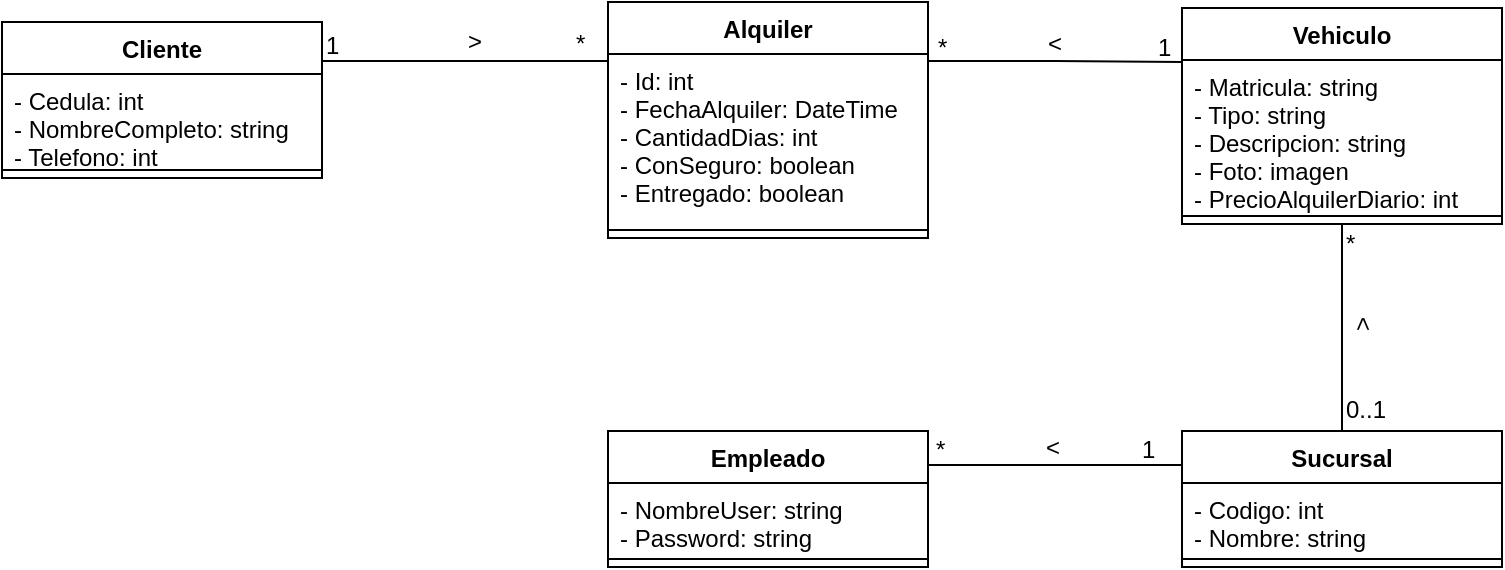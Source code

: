 <mxfile version="10.6.8" type="device"><diagram id="sUb_SmPoWXlqtrds75Ek" name="Page-1"><mxGraphModel dx="1394" dy="824" grid="1" gridSize="10" guides="1" tooltips="1" connect="1" arrows="1" fold="1" page="1" pageScale="1" pageWidth="827" pageHeight="1169" math="0" shadow="0"><root><mxCell id="0"/><mxCell id="1" parent="0"/><mxCell id="EVR1z02OUIfqv9okkxH7-9" style="edgeStyle=orthogonalEdgeStyle;rounded=0;orthogonalLoop=1;jettySize=auto;html=1;exitX=0.5;exitY=0;exitDx=0;exitDy=0;entryX=0.5;entryY=1;entryDx=0;entryDy=0;startArrow=none;startFill=0;endArrow=none;endFill=0;" parent="1" source="H_O9PIZBvJtAHBfvEm6J-1" target="H_O9PIZBvJtAHBfvEm6J-5" edge="1"><mxGeometry relative="1" as="geometry"/></mxCell><mxCell id="H_O9PIZBvJtAHBfvEm6J-1" value="Sucursal" style="swimlane;fontStyle=1;align=center;verticalAlign=top;childLayout=stackLayout;horizontal=1;startSize=26;horizontalStack=0;resizeParent=1;resizeParentMax=0;resizeLast=0;collapsible=1;marginBottom=0;" parent="1" vertex="1"><mxGeometry x="620" y="254.5" width="160" height="68" as="geometry"/></mxCell><mxCell id="H_O9PIZBvJtAHBfvEm6J-2" value="- Codigo: int&#10;- Nombre: string&#10;" style="text;strokeColor=none;fillColor=none;align=left;verticalAlign=top;spacingLeft=4;spacingRight=4;overflow=hidden;rotatable=0;points=[[0,0.5],[1,0.5]];portConstraint=eastwest;" parent="H_O9PIZBvJtAHBfvEm6J-1" vertex="1"><mxGeometry y="26" width="160" height="34" as="geometry"/></mxCell><mxCell id="H_O9PIZBvJtAHBfvEm6J-3" value="" style="line;strokeWidth=1;fillColor=none;align=left;verticalAlign=middle;spacingTop=-1;spacingLeft=3;spacingRight=3;rotatable=0;labelPosition=right;points=[];portConstraint=eastwest;" parent="H_O9PIZBvJtAHBfvEm6J-1" vertex="1"><mxGeometry y="60" width="160" height="8" as="geometry"/></mxCell><mxCell id="H_O9PIZBvJtAHBfvEm6J-5" value="Vehiculo" style="swimlane;fontStyle=1;align=center;verticalAlign=top;childLayout=stackLayout;horizontal=1;startSize=26;horizontalStack=0;resizeParent=1;resizeParentMax=0;resizeLast=0;collapsible=1;marginBottom=0;" parent="1" vertex="1"><mxGeometry x="620" y="43" width="160" height="108" as="geometry"/></mxCell><mxCell id="H_O9PIZBvJtAHBfvEm6J-6" value="- Matricula: string&#10;- Tipo: string&#10;- Descripcion: string&#10;- Foto: imagen&#10;- PrecioAlquilerDiario: int&#10;&#10;" style="text;strokeColor=none;fillColor=none;align=left;verticalAlign=top;spacingLeft=4;spacingRight=4;overflow=hidden;rotatable=0;points=[[0,0.5],[1,0.5]];portConstraint=eastwest;" parent="H_O9PIZBvJtAHBfvEm6J-5" vertex="1"><mxGeometry y="26" width="160" height="74" as="geometry"/></mxCell><mxCell id="H_O9PIZBvJtAHBfvEm6J-7" value="" style="line;strokeWidth=1;fillColor=none;align=left;verticalAlign=middle;spacingTop=-1;spacingLeft=3;spacingRight=3;rotatable=0;labelPosition=right;points=[];portConstraint=eastwest;" parent="H_O9PIZBvJtAHBfvEm6J-5" vertex="1"><mxGeometry y="100" width="160" height="8" as="geometry"/></mxCell><mxCell id="EVR1z02OUIfqv9okkxH7-6" style="edgeStyle=orthogonalEdgeStyle;rounded=0;orthogonalLoop=1;jettySize=auto;html=1;exitX=1;exitY=0.25;exitDx=0;exitDy=0;entryX=0;entryY=0.25;entryDx=0;entryDy=0;endArrow=none;endFill=0;" parent="1" source="H_O9PIZBvJtAHBfvEm6J-9" target="EVR1z02OUIfqv9okkxH7-1" edge="1"><mxGeometry relative="1" as="geometry"/></mxCell><mxCell id="H_O9PIZBvJtAHBfvEm6J-9" value="Cliente" style="swimlane;fontStyle=1;align=center;verticalAlign=top;childLayout=stackLayout;horizontal=1;startSize=26;horizontalStack=0;resizeParent=1;resizeParentMax=0;resizeLast=0;collapsible=1;marginBottom=0;" parent="1" vertex="1"><mxGeometry x="30" y="50" width="160" height="78" as="geometry"/></mxCell><mxCell id="H_O9PIZBvJtAHBfvEm6J-10" value="- Cedula: int&#10;- NombreCompleto: string&#10;- Telefono: int&#10;&#10;" style="text;strokeColor=none;fillColor=none;align=left;verticalAlign=top;spacingLeft=4;spacingRight=4;overflow=hidden;rotatable=0;points=[[0,0.5],[1,0.5]];portConstraint=eastwest;" parent="H_O9PIZBvJtAHBfvEm6J-9" vertex="1"><mxGeometry y="26" width="160" height="44" as="geometry"/></mxCell><mxCell id="H_O9PIZBvJtAHBfvEm6J-11" value="" style="line;strokeWidth=1;fillColor=none;align=left;verticalAlign=middle;spacingTop=-1;spacingLeft=3;spacingRight=3;rotatable=0;labelPosition=right;points=[];portConstraint=eastwest;" parent="H_O9PIZBvJtAHBfvEm6J-9" vertex="1"><mxGeometry y="70" width="160" height="8" as="geometry"/></mxCell><mxCell id="EVR1z02OUIfqv9okkxH7-8" style="edgeStyle=orthogonalEdgeStyle;rounded=0;orthogonalLoop=1;jettySize=auto;html=1;exitX=1;exitY=0.25;exitDx=0;exitDy=0;entryX=0;entryY=0.25;entryDx=0;entryDy=0;startArrow=none;startFill=0;endArrow=none;endFill=0;" parent="1" source="H_O9PIZBvJtAHBfvEm6J-13" target="H_O9PIZBvJtAHBfvEm6J-1" edge="1"><mxGeometry relative="1" as="geometry"/></mxCell><mxCell id="H_O9PIZBvJtAHBfvEm6J-13" value="Empleado" style="swimlane;fontStyle=1;align=center;verticalAlign=top;childLayout=stackLayout;horizontal=1;startSize=26;horizontalStack=0;resizeParent=1;resizeParentMax=0;resizeLast=0;collapsible=1;marginBottom=0;" parent="1" vertex="1"><mxGeometry x="333" y="254.5" width="160" height="68" as="geometry"/></mxCell><mxCell id="H_O9PIZBvJtAHBfvEm6J-14" value="- NombreUser: string&#10;- Password: string&#10;" style="text;strokeColor=none;fillColor=none;align=left;verticalAlign=top;spacingLeft=4;spacingRight=4;overflow=hidden;rotatable=0;points=[[0,0.5],[1,0.5]];portConstraint=eastwest;" parent="H_O9PIZBvJtAHBfvEm6J-13" vertex="1"><mxGeometry y="26" width="160" height="34" as="geometry"/></mxCell><mxCell id="H_O9PIZBvJtAHBfvEm6J-15" value="" style="line;strokeWidth=1;fillColor=none;align=left;verticalAlign=middle;spacingTop=-1;spacingLeft=3;spacingRight=3;rotatable=0;labelPosition=right;points=[];portConstraint=eastwest;" parent="H_O9PIZBvJtAHBfvEm6J-13" vertex="1"><mxGeometry y="60" width="160" height="8" as="geometry"/></mxCell><mxCell id="EVR1z02OUIfqv9okkxH7-7" style="edgeStyle=orthogonalEdgeStyle;rounded=0;orthogonalLoop=1;jettySize=auto;html=1;exitX=1;exitY=0.25;exitDx=0;exitDy=0;entryX=0;entryY=0.25;entryDx=0;entryDy=0;startArrow=none;startFill=0;endArrow=none;endFill=0;" parent="1" source="EVR1z02OUIfqv9okkxH7-1" target="H_O9PIZBvJtAHBfvEm6J-5" edge="1"><mxGeometry relative="1" as="geometry"/></mxCell><mxCell id="EVR1z02OUIfqv9okkxH7-1" value="Alquiler" style="swimlane;fontStyle=1;align=center;verticalAlign=top;childLayout=stackLayout;horizontal=1;startSize=26;horizontalStack=0;resizeParent=1;resizeParentMax=0;resizeLast=0;collapsible=1;marginBottom=0;" parent="1" vertex="1"><mxGeometry x="333" y="40" width="160" height="118" as="geometry"/></mxCell><mxCell id="EVR1z02OUIfqv9okkxH7-2" value="- Id: int&#10;- FechaAlquiler: DateTime&#10;- CantidadDias: int&#10;- ConSeguro: boolean&#10;- Entregado: boolean&#10;" style="text;strokeColor=none;fillColor=none;align=left;verticalAlign=top;spacingLeft=4;spacingRight=4;overflow=hidden;rotatable=0;points=[[0,0.5],[1,0.5]];portConstraint=eastwest;" parent="EVR1z02OUIfqv9okkxH7-1" vertex="1"><mxGeometry y="26" width="160" height="84" as="geometry"/></mxCell><mxCell id="EVR1z02OUIfqv9okkxH7-3" value="" style="line;strokeWidth=1;fillColor=none;align=left;verticalAlign=middle;spacingTop=-1;spacingLeft=3;spacingRight=3;rotatable=0;labelPosition=right;points=[];portConstraint=eastwest;" parent="EVR1z02OUIfqv9okkxH7-1" vertex="1"><mxGeometry y="110" width="160" height="8" as="geometry"/></mxCell><mxCell id="EVR1z02OUIfqv9okkxH7-10" value="1" style="text;html=1;resizable=0;points=[];autosize=1;align=left;verticalAlign=top;spacingTop=-4;" parent="1" vertex="1"><mxGeometry x="190" y="52" width="20" height="20" as="geometry"/></mxCell><mxCell id="EVR1z02OUIfqv9okkxH7-11" value="*" style="text;html=1;resizable=0;points=[];autosize=1;align=left;verticalAlign=top;spacingTop=-4;" parent="1" vertex="1"><mxGeometry x="315" y="51" width="20" height="20" as="geometry"/></mxCell><mxCell id="EVR1z02OUIfqv9okkxH7-12" value="1" style="text;html=1;resizable=0;points=[];autosize=1;align=left;verticalAlign=top;spacingTop=-4;" parent="1" vertex="1"><mxGeometry x="606" y="53" width="20" height="20" as="geometry"/></mxCell><mxCell id="EVR1z02OUIfqv9okkxH7-13" value="*" style="text;html=1;resizable=0;points=[];autosize=1;align=left;verticalAlign=top;spacingTop=-4;" parent="1" vertex="1"><mxGeometry x="496" y="53" width="20" height="20" as="geometry"/></mxCell><mxCell id="EVR1z02OUIfqv9okkxH7-14" value="0..1" style="text;html=1;resizable=0;points=[];autosize=1;align=left;verticalAlign=top;spacingTop=-4;" parent="1" vertex="1"><mxGeometry x="700" y="233.5" width="40" height="20" as="geometry"/></mxCell><mxCell id="EVR1z02OUIfqv9okkxH7-16" value="*" style="text;html=1;resizable=0;points=[];autosize=1;align=left;verticalAlign=top;spacingTop=-4;" parent="1" vertex="1"><mxGeometry x="700" y="151" width="20" height="20" as="geometry"/></mxCell><mxCell id="EVR1z02OUIfqv9okkxH7-18" value="1" style="text;html=1;resizable=0;points=[];autosize=1;align=left;verticalAlign=top;spacingTop=-4;" parent="1" vertex="1"><mxGeometry x="597.5" y="253.5" width="20" height="20" as="geometry"/></mxCell><mxCell id="EVR1z02OUIfqv9okkxH7-19" value="*" style="text;html=1;resizable=0;points=[];autosize=1;align=left;verticalAlign=top;spacingTop=-4;" parent="1" vertex="1"><mxGeometry x="495" y="253.5" width="20" height="20" as="geometry"/></mxCell><mxCell id="EVR1z02OUIfqv9okkxH7-20" value="&amp;gt;" style="text;html=1;resizable=0;points=[];autosize=1;align=left;verticalAlign=top;spacingTop=-4;rotation=-90;" parent="1" vertex="1"><mxGeometry x="700" y="186.5" width="20" height="20" as="geometry"/></mxCell><mxCell id="EVR1z02OUIfqv9okkxH7-21" value="&amp;gt;" style="text;html=1;resizable=0;points=[];autosize=1;align=left;verticalAlign=top;spacingTop=-4;rotation=180;" parent="1" vertex="1"><mxGeometry x="541" y="253.5" width="20" height="20" as="geometry"/></mxCell><mxCell id="EVR1z02OUIfqv9okkxH7-22" value="&amp;lt;" style="text;html=1;resizable=0;points=[];autosize=1;align=left;verticalAlign=top;spacingTop=-4;rotation=180;" parent="1" vertex="1"><mxGeometry x="252.5" y="50" width="20" height="20" as="geometry"/></mxCell><mxCell id="EVR1z02OUIfqv9okkxH7-23" value="&amp;lt;" style="text;html=1;resizable=0;points=[];autosize=1;align=left;verticalAlign=top;spacingTop=-4;rotation=0;" parent="1" vertex="1"><mxGeometry x="551" y="51" width="20" height="20" as="geometry"/></mxCell></root></mxGraphModel></diagram></mxfile>